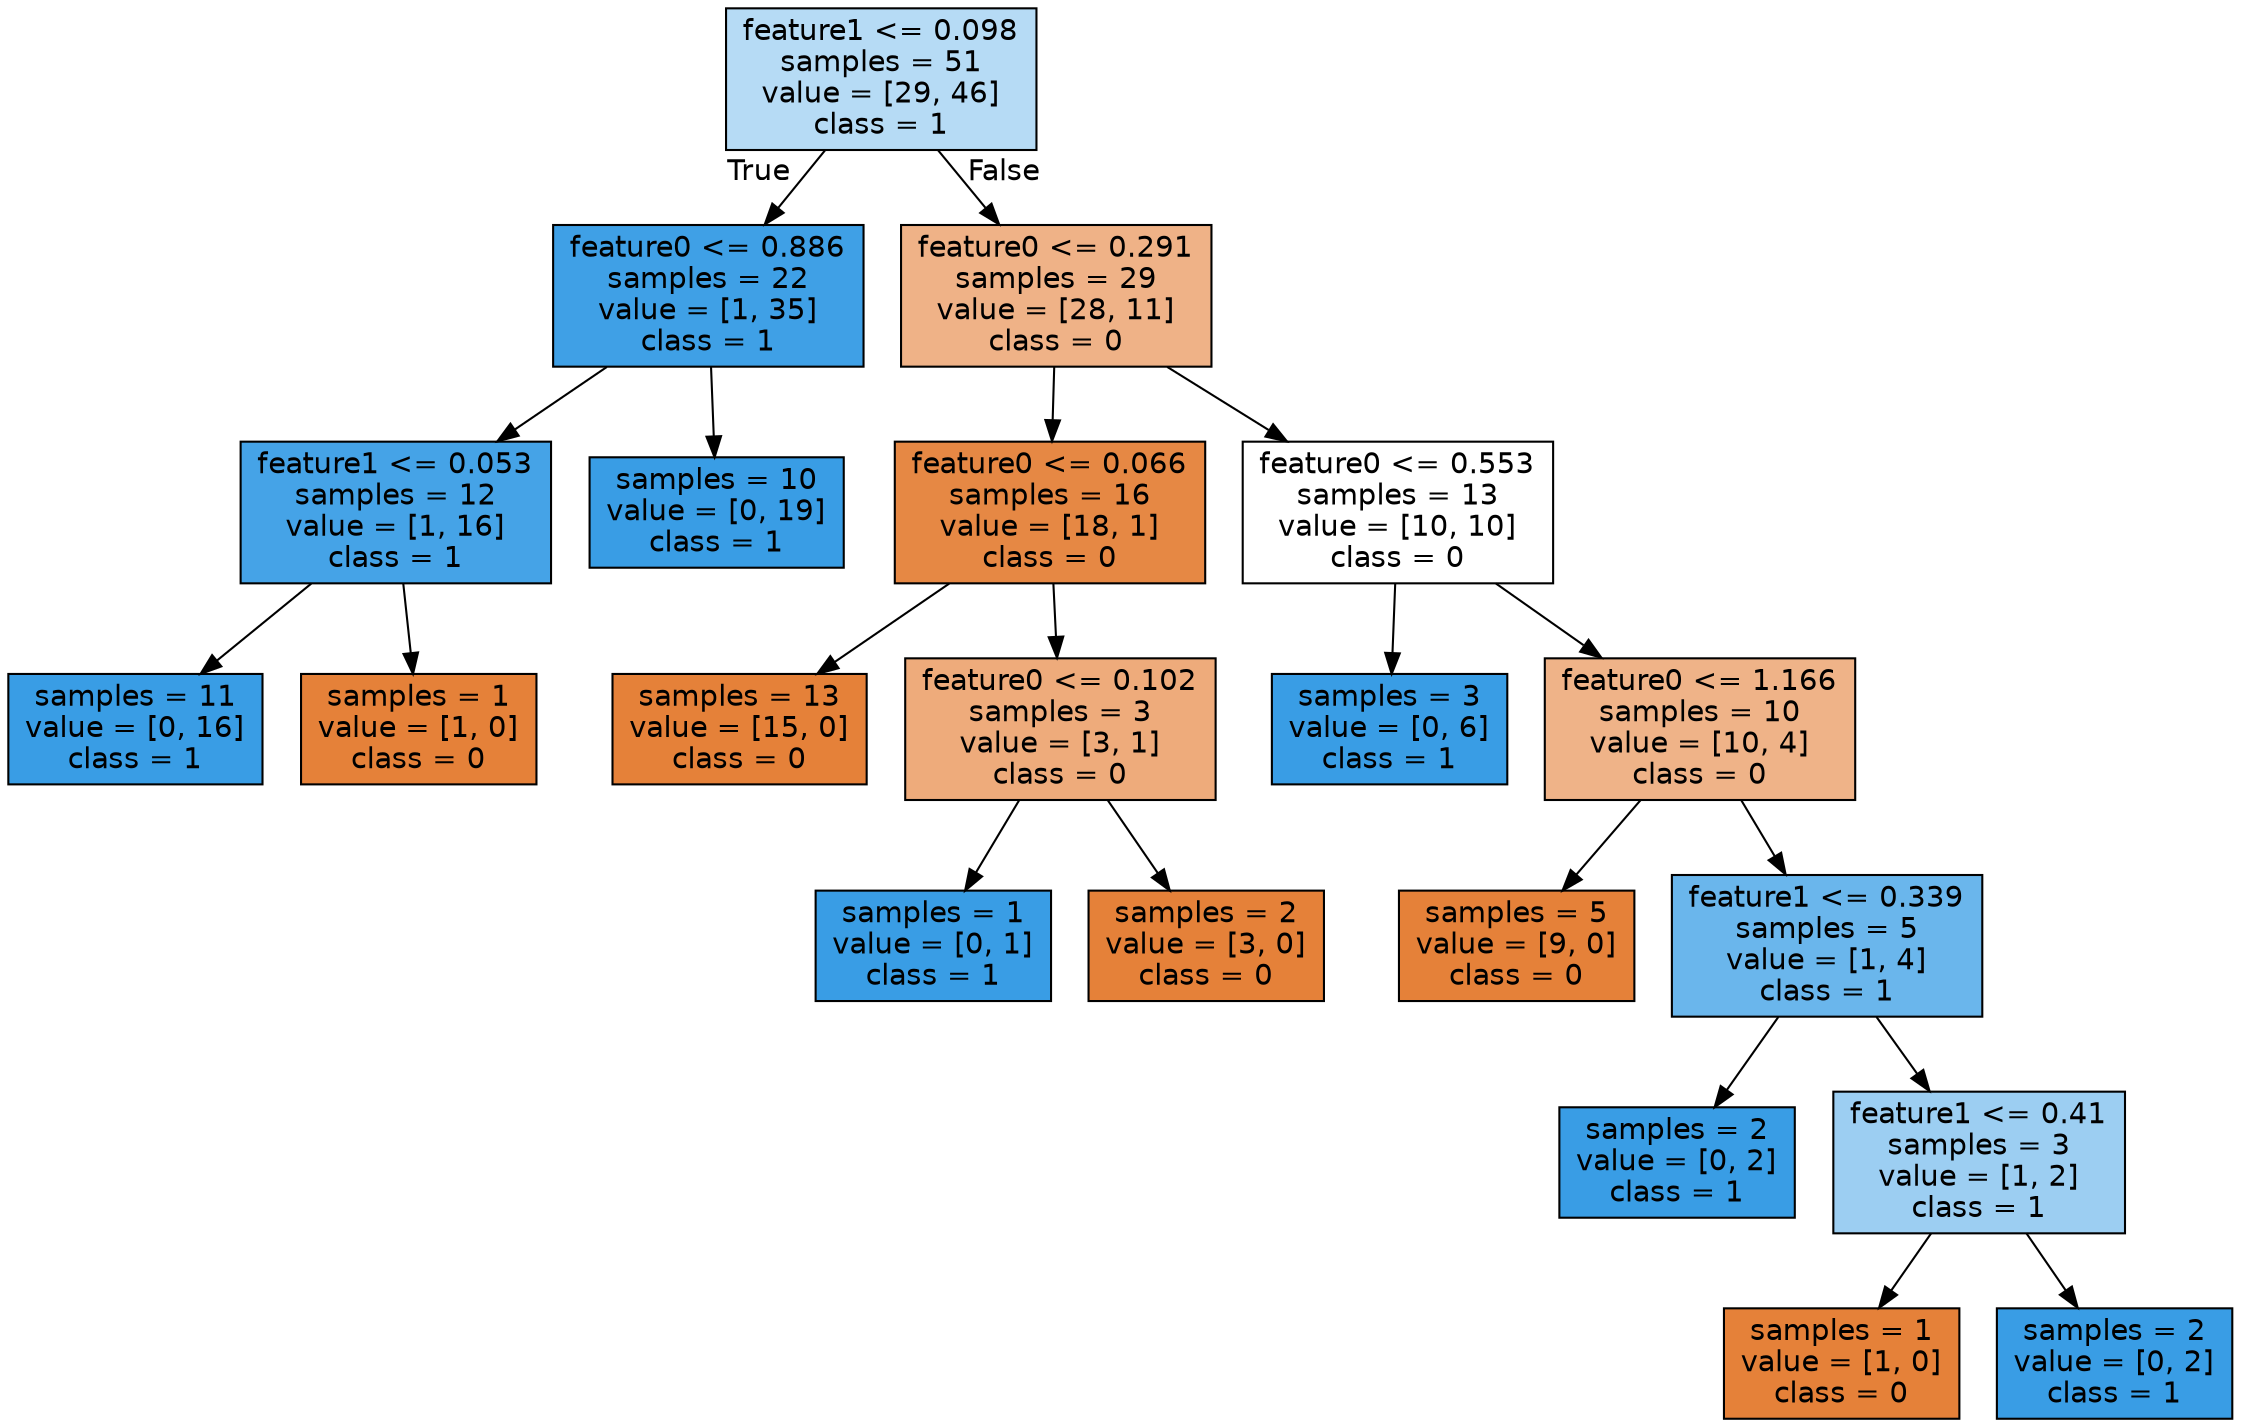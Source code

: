 digraph Tree {
node [shape=box, style="filled", color="black", fontname="helvetica"] ;
edge [fontname="helvetica"] ;
0 [label="feature1 <= 0.098\nsamples = 51\nvalue = [29, 46]\nclass = 1", fillcolor="#b6dbf5"] ;
1 [label="feature0 <= 0.886\nsamples = 22\nvalue = [1, 35]\nclass = 1", fillcolor="#3fa0e6"] ;
0 -> 1 [labeldistance=2.5, labelangle=45, headlabel="True"] ;
2 [label="feature1 <= 0.053\nsamples = 12\nvalue = [1, 16]\nclass = 1", fillcolor="#45a3e7"] ;
1 -> 2 ;
3 [label="samples = 11\nvalue = [0, 16]\nclass = 1", fillcolor="#399de5"] ;
2 -> 3 ;
4 [label="samples = 1\nvalue = [1, 0]\nclass = 0", fillcolor="#e58139"] ;
2 -> 4 ;
5 [label="samples = 10\nvalue = [0, 19]\nclass = 1", fillcolor="#399de5"] ;
1 -> 5 ;
6 [label="feature0 <= 0.291\nsamples = 29\nvalue = [28, 11]\nclass = 0", fillcolor="#efb287"] ;
0 -> 6 [labeldistance=2.5, labelangle=-45, headlabel="False"] ;
7 [label="feature0 <= 0.066\nsamples = 16\nvalue = [18, 1]\nclass = 0", fillcolor="#e68844"] ;
6 -> 7 ;
8 [label="samples = 13\nvalue = [15, 0]\nclass = 0", fillcolor="#e58139"] ;
7 -> 8 ;
9 [label="feature0 <= 0.102\nsamples = 3\nvalue = [3, 1]\nclass = 0", fillcolor="#eeab7b"] ;
7 -> 9 ;
10 [label="samples = 1\nvalue = [0, 1]\nclass = 1", fillcolor="#399de5"] ;
9 -> 10 ;
11 [label="samples = 2\nvalue = [3, 0]\nclass = 0", fillcolor="#e58139"] ;
9 -> 11 ;
12 [label="feature0 <= 0.553\nsamples = 13\nvalue = [10, 10]\nclass = 0", fillcolor="#ffffff"] ;
6 -> 12 ;
13 [label="samples = 3\nvalue = [0, 6]\nclass = 1", fillcolor="#399de5"] ;
12 -> 13 ;
14 [label="feature0 <= 1.166\nsamples = 10\nvalue = [10, 4]\nclass = 0", fillcolor="#efb388"] ;
12 -> 14 ;
15 [label="samples = 5\nvalue = [9, 0]\nclass = 0", fillcolor="#e58139"] ;
14 -> 15 ;
16 [label="feature1 <= 0.339\nsamples = 5\nvalue = [1, 4]\nclass = 1", fillcolor="#6ab6ec"] ;
14 -> 16 ;
17 [label="samples = 2\nvalue = [0, 2]\nclass = 1", fillcolor="#399de5"] ;
16 -> 17 ;
18 [label="feature1 <= 0.41\nsamples = 3\nvalue = [1, 2]\nclass = 1", fillcolor="#9ccef2"] ;
16 -> 18 ;
19 [label="samples = 1\nvalue = [1, 0]\nclass = 0", fillcolor="#e58139"] ;
18 -> 19 ;
20 [label="samples = 2\nvalue = [0, 2]\nclass = 1", fillcolor="#399de5"] ;
18 -> 20 ;
}